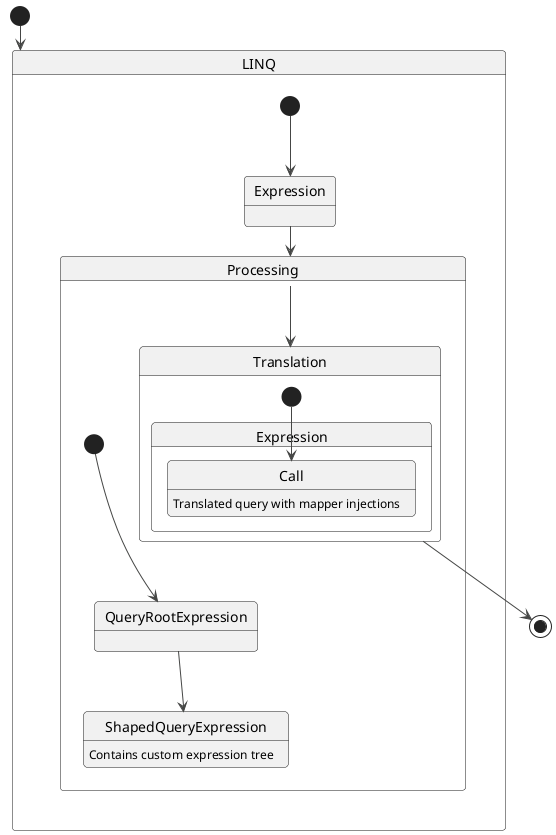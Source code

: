 @startuml Expression transformation
!theme vibrant

[*] --> LINQ

state LINQ {
    [*] --> Expression
    Expression --> Processing
}

state Processing {
    [*] --> QueryRootExpression
    QueryRootExpression --> ShapedQueryExpression
    Processing --> Translation
    ShapedQueryExpression : Contains custom expression tree
}

state Translation {
    [*] --> Expression.Call
    Expression.Call : Translated query with mapper injections
}

Translation --> [*]

@enduml